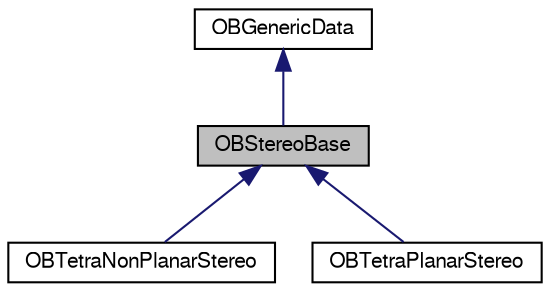 digraph G
{
  edge [fontname="FreeSans",fontsize="10",labelfontname="FreeSans",labelfontsize="10"];
  node [fontname="FreeSans",fontsize="10",shape=record];
  Node1 [label="OBStereoBase",height=0.2,width=0.4,color="black", fillcolor="grey75", style="filled" fontcolor="black"];
  Node2 -> Node1 [dir=back,color="midnightblue",fontsize="10",style="solid",fontname="FreeSans"];
  Node2 [label="OBGenericData",height=0.2,width=0.4,color="black", fillcolor="white", style="filled",URL="$classOpenBabel_1_1OBGenericData.shtml",tooltip="Base class for generic data."];
  Node1 -> Node3 [dir=back,color="midnightblue",fontsize="10",style="solid",fontname="FreeSans"];
  Node3 [label="OBTetraNonPlanarStereo",height=0.2,width=0.4,color="black", fillcolor="white", style="filled",URL="$classOpenBabel_1_1OBTetraNonPlanarStereo.shtml",tooltip="Base class for handling and storing non-planar stereochemistry with 4 reference atom..."];
  Node1 -> Node4 [dir=back,color="midnightblue",fontsize="10",style="solid",fontname="FreeSans"];
  Node4 [label="OBTetraPlanarStereo",height=0.2,width=0.4,color="black", fillcolor="white", style="filled",URL="$classOpenBabel_1_1OBTetraPlanarStereo.shtml",tooltip="Base class for handling and storing planar stereochemistry with 4 reference atoms..."];
}
